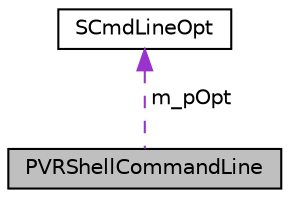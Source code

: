 digraph "PVRShellCommandLine"
{
  edge [fontname="Helvetica",fontsize="10",labelfontname="Helvetica",labelfontsize="10"];
  node [fontname="Helvetica",fontsize="10",shape=record];
  Node1 [label="PVRShellCommandLine",height=0.2,width=0.4,color="black", fillcolor="grey75", style="filled", fontcolor="black"];
  Node2 -> Node1 [dir="back",color="darkorchid3",fontsize="10",style="dashed",label=" m_pOpt" ];
  Node2 [label="SCmdLineOpt",height=0.2,width=0.4,color="black", fillcolor="white", style="filled",URL="$struct_s_cmd_line_opt.html",tooltip="Stores a variable name/value pair for an individual command-line option. "];
}
